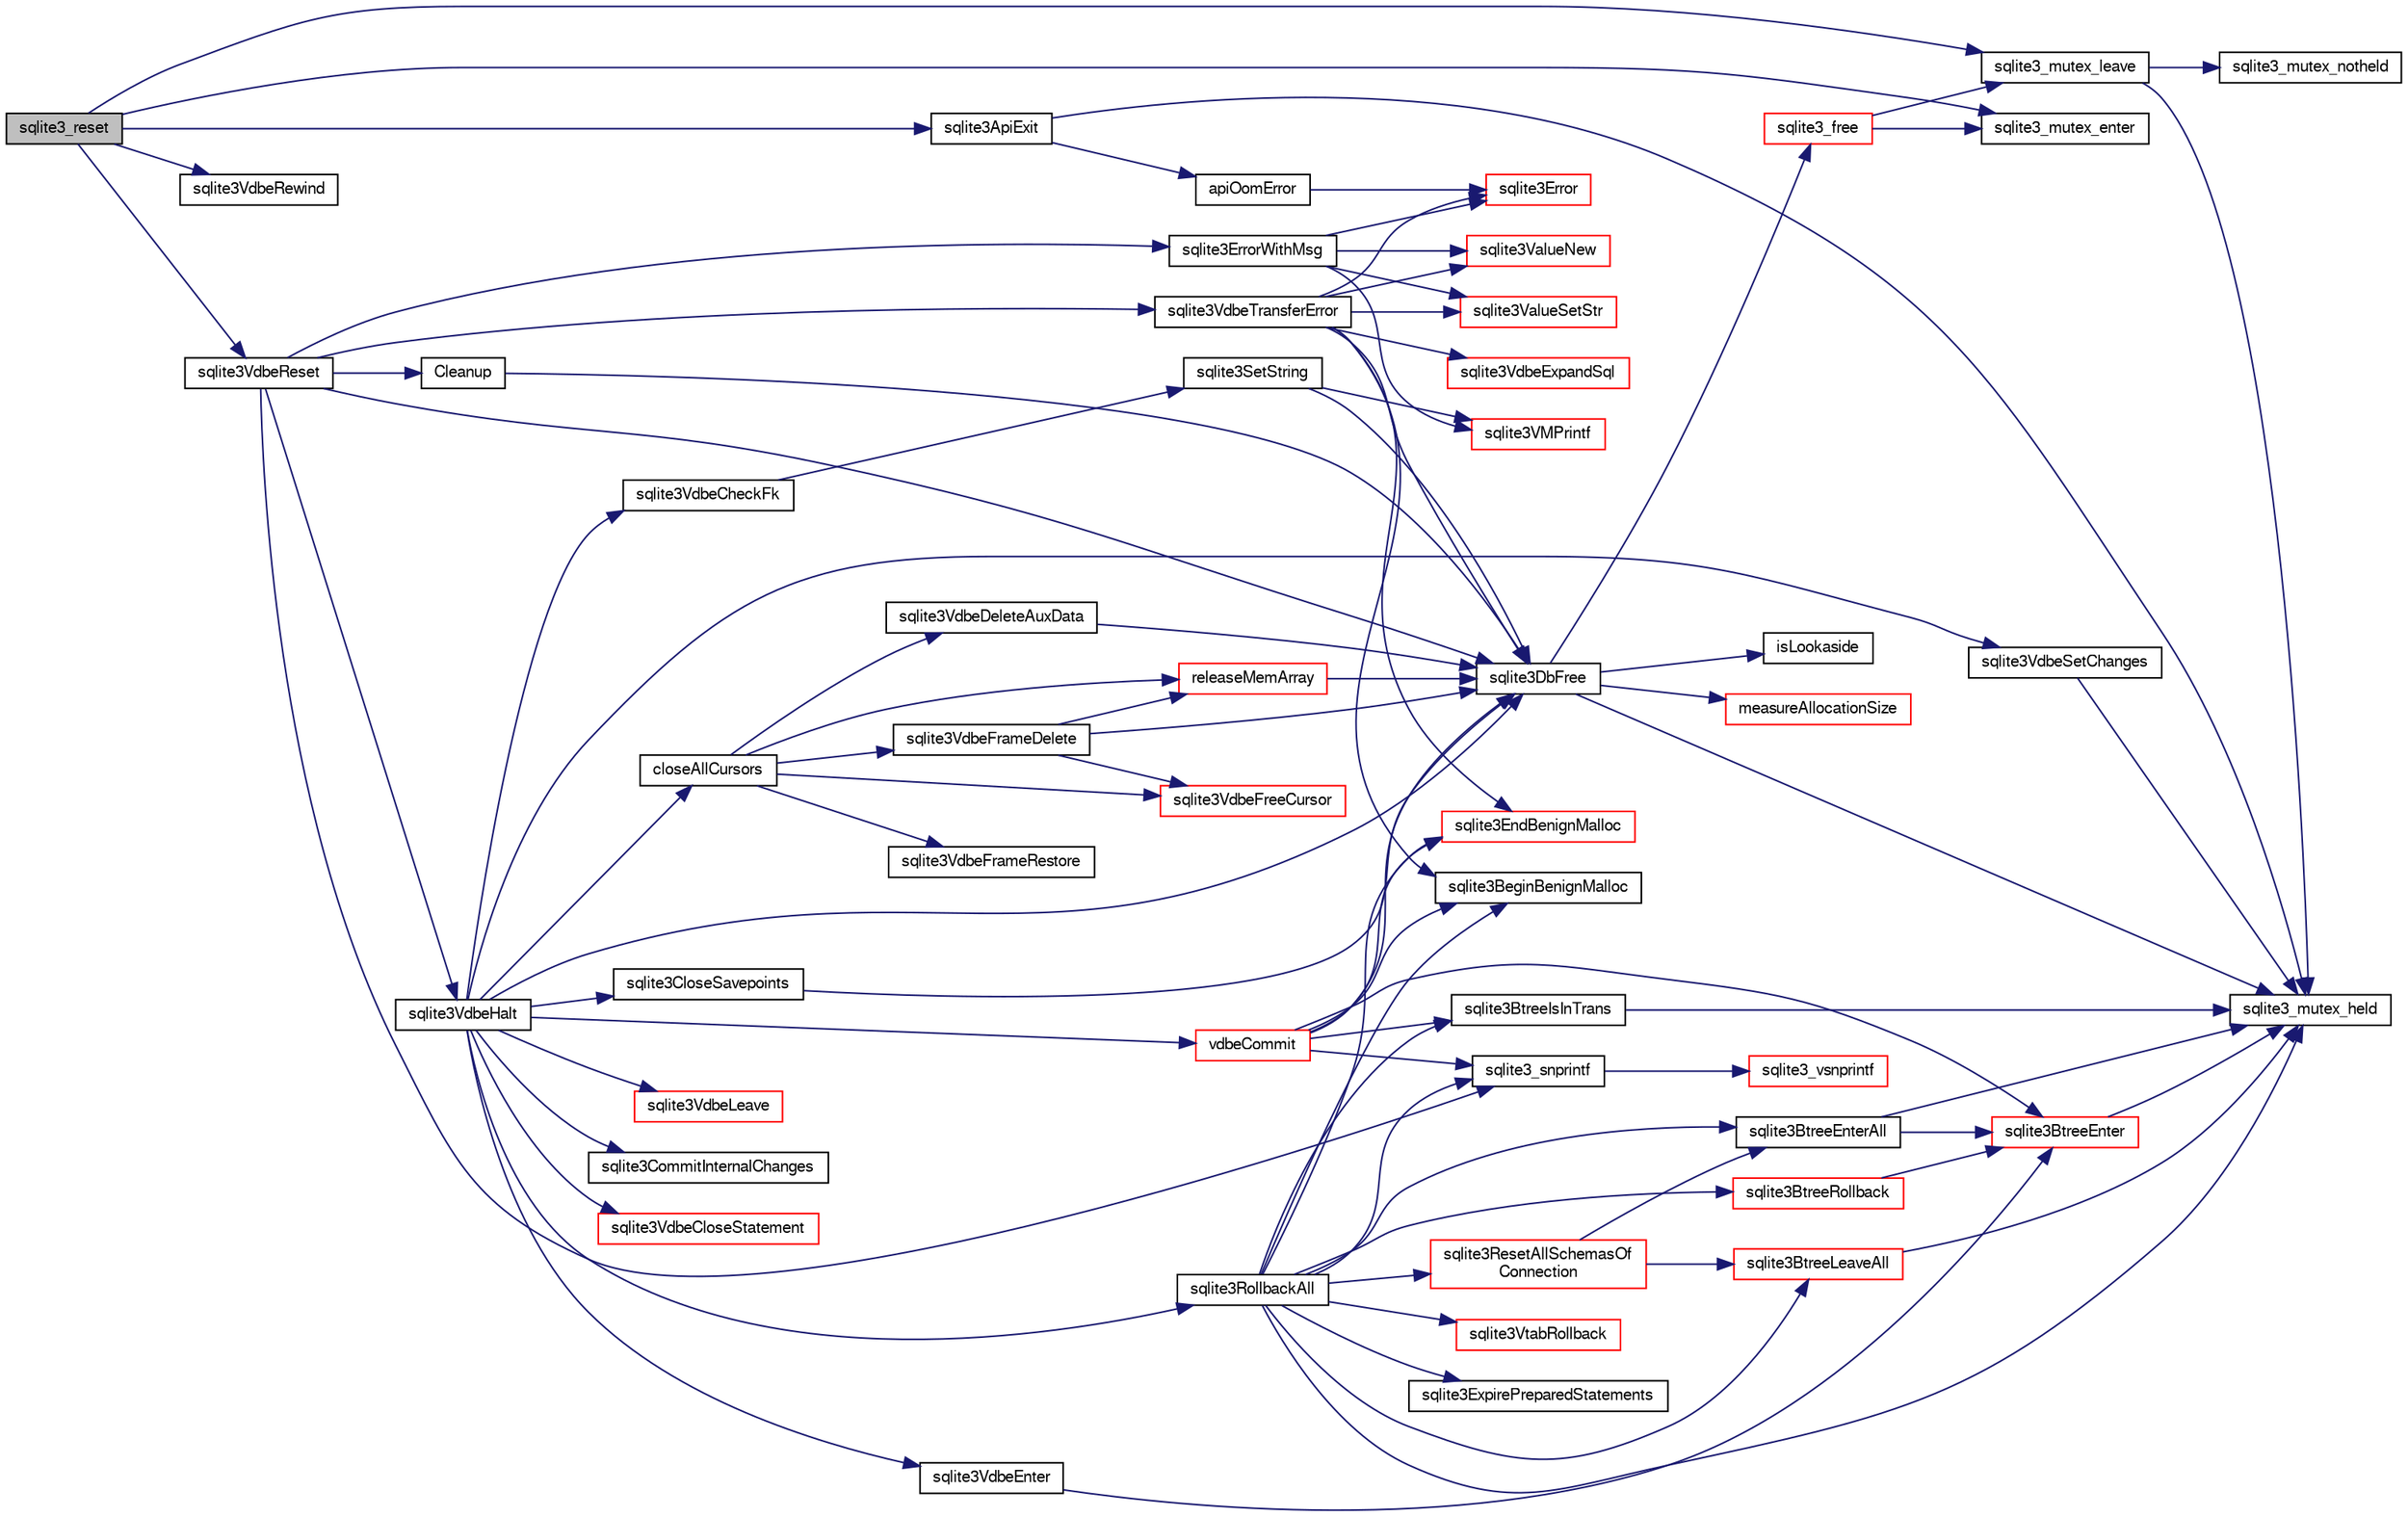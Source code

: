 digraph "sqlite3_reset"
{
  edge [fontname="FreeSans",fontsize="10",labelfontname="FreeSans",labelfontsize="10"];
  node [fontname="FreeSans",fontsize="10",shape=record];
  rankdir="LR";
  Node365480 [label="sqlite3_reset",height=0.2,width=0.4,color="black", fillcolor="grey75", style="filled", fontcolor="black"];
  Node365480 -> Node365481 [color="midnightblue",fontsize="10",style="solid",fontname="FreeSans"];
  Node365481 [label="sqlite3_mutex_enter",height=0.2,width=0.4,color="black", fillcolor="white", style="filled",URL="$sqlite3_8c.html#a1c12cde690bd89f104de5cbad12a6bf5"];
  Node365480 -> Node365482 [color="midnightblue",fontsize="10",style="solid",fontname="FreeSans"];
  Node365482 [label="sqlite3VdbeReset",height=0.2,width=0.4,color="black", fillcolor="white", style="filled",URL="$sqlite3_8c.html#a315a913742f7267f90d46d41446353b1"];
  Node365482 -> Node365483 [color="midnightblue",fontsize="10",style="solid",fontname="FreeSans"];
  Node365483 [label="sqlite3VdbeHalt",height=0.2,width=0.4,color="black", fillcolor="white", style="filled",URL="$sqlite3_8c.html#a8d1d99703d999190fbc35ecc981cb709"];
  Node365483 -> Node365484 [color="midnightblue",fontsize="10",style="solid",fontname="FreeSans"];
  Node365484 [label="closeAllCursors",height=0.2,width=0.4,color="black", fillcolor="white", style="filled",URL="$sqlite3_8c.html#af1ac189735864dd6989a8c5af4557547"];
  Node365484 -> Node365485 [color="midnightblue",fontsize="10",style="solid",fontname="FreeSans"];
  Node365485 [label="sqlite3VdbeFrameRestore",height=0.2,width=0.4,color="black", fillcolor="white", style="filled",URL="$sqlite3_8c.html#ad04b53536edf1bd8265ff3ebff3b1be5"];
  Node365484 -> Node365486 [color="midnightblue",fontsize="10",style="solid",fontname="FreeSans"];
  Node365486 [label="sqlite3VdbeFreeCursor",height=0.2,width=0.4,color="red", fillcolor="white", style="filled",URL="$sqlite3_8c.html#a0f9084083e1d0639708934630f33d6ef"];
  Node365484 -> Node365975 [color="midnightblue",fontsize="10",style="solid",fontname="FreeSans"];
  Node365975 [label="releaseMemArray",height=0.2,width=0.4,color="red", fillcolor="white", style="filled",URL="$sqlite3_8c.html#a321ef1ead88ab0c4c636971ae5cc9778"];
  Node365975 -> Node365510 [color="midnightblue",fontsize="10",style="solid",fontname="FreeSans"];
  Node365510 [label="sqlite3DbFree",height=0.2,width=0.4,color="black", fillcolor="white", style="filled",URL="$sqlite3_8c.html#ac70ab821a6607b4a1b909582dc37a069"];
  Node365510 -> Node365496 [color="midnightblue",fontsize="10",style="solid",fontname="FreeSans"];
  Node365496 [label="sqlite3_mutex_held",height=0.2,width=0.4,color="black", fillcolor="white", style="filled",URL="$sqlite3_8c.html#acf77da68932b6bc163c5e68547ecc3e7"];
  Node365510 -> Node365511 [color="midnightblue",fontsize="10",style="solid",fontname="FreeSans"];
  Node365511 [label="measureAllocationSize",height=0.2,width=0.4,color="red", fillcolor="white", style="filled",URL="$sqlite3_8c.html#a45731e644a22fdb756e2b6337224217a"];
  Node365510 -> Node365513 [color="midnightblue",fontsize="10",style="solid",fontname="FreeSans"];
  Node365513 [label="isLookaside",height=0.2,width=0.4,color="black", fillcolor="white", style="filled",URL="$sqlite3_8c.html#a770fa05ff9717b75e16f4d968a77b897"];
  Node365510 -> Node365492 [color="midnightblue",fontsize="10",style="solid",fontname="FreeSans"];
  Node365492 [label="sqlite3_free",height=0.2,width=0.4,color="red", fillcolor="white", style="filled",URL="$sqlite3_8c.html#a6552349e36a8a691af5487999ab09519"];
  Node365492 -> Node365481 [color="midnightblue",fontsize="10",style="solid",fontname="FreeSans"];
  Node365492 -> Node365495 [color="midnightblue",fontsize="10",style="solid",fontname="FreeSans"];
  Node365495 [label="sqlite3_mutex_leave",height=0.2,width=0.4,color="black", fillcolor="white", style="filled",URL="$sqlite3_8c.html#a5838d235601dbd3c1fa993555c6bcc93"];
  Node365495 -> Node365496 [color="midnightblue",fontsize="10",style="solid",fontname="FreeSans"];
  Node365495 -> Node365497 [color="midnightblue",fontsize="10",style="solid",fontname="FreeSans"];
  Node365497 [label="sqlite3_mutex_notheld",height=0.2,width=0.4,color="black", fillcolor="white", style="filled",URL="$sqlite3_8c.html#a83967c837c1c000d3b5adcfaa688f5dc"];
  Node365484 -> Node365976 [color="midnightblue",fontsize="10",style="solid",fontname="FreeSans"];
  Node365976 [label="sqlite3VdbeFrameDelete",height=0.2,width=0.4,color="black", fillcolor="white", style="filled",URL="$sqlite3_8c.html#adb3773fdfb1685857e28891f76365900"];
  Node365976 -> Node365486 [color="midnightblue",fontsize="10",style="solid",fontname="FreeSans"];
  Node365976 -> Node365975 [color="midnightblue",fontsize="10",style="solid",fontname="FreeSans"];
  Node365976 -> Node365510 [color="midnightblue",fontsize="10",style="solid",fontname="FreeSans"];
  Node365484 -> Node365977 [color="midnightblue",fontsize="10",style="solid",fontname="FreeSans"];
  Node365977 [label="sqlite3VdbeDeleteAuxData",height=0.2,width=0.4,color="black", fillcolor="white", style="filled",URL="$sqlite3_8c.html#ae1d81e055629bfc3fc26f22f51cd5941"];
  Node365977 -> Node365510 [color="midnightblue",fontsize="10",style="solid",fontname="FreeSans"];
  Node365483 -> Node365978 [color="midnightblue",fontsize="10",style="solid",fontname="FreeSans"];
  Node365978 [label="sqlite3VdbeEnter",height=0.2,width=0.4,color="black", fillcolor="white", style="filled",URL="$sqlite3_8c.html#a9e2be2ea94b096630913241be7a7c99f"];
  Node365978 -> Node365785 [color="midnightblue",fontsize="10",style="solid",fontname="FreeSans"];
  Node365785 [label="sqlite3BtreeEnter",height=0.2,width=0.4,color="red", fillcolor="white", style="filled",URL="$sqlite3_8c.html#afa05d700ca373993fe6b0525b867feff"];
  Node365785 -> Node365496 [color="midnightblue",fontsize="10",style="solid",fontname="FreeSans"];
  Node365483 -> Node365979 [color="midnightblue",fontsize="10",style="solid",fontname="FreeSans"];
  Node365979 [label="sqlite3RollbackAll",height=0.2,width=0.4,color="black", fillcolor="white", style="filled",URL="$sqlite3_8c.html#ad902dd388d73208539f557962e3fe6bb"];
  Node365979 -> Node365496 [color="midnightblue",fontsize="10",style="solid",fontname="FreeSans"];
  Node365979 -> Node365614 [color="midnightblue",fontsize="10",style="solid",fontname="FreeSans"];
  Node365614 [label="sqlite3BeginBenignMalloc",height=0.2,width=0.4,color="black", fillcolor="white", style="filled",URL="$sqlite3_8c.html#a3344c0e2b1b6df701a1cb326602fac14"];
  Node365979 -> Node365980 [color="midnightblue",fontsize="10",style="solid",fontname="FreeSans"];
  Node365980 [label="sqlite3BtreeEnterAll",height=0.2,width=0.4,color="black", fillcolor="white", style="filled",URL="$sqlite3_8c.html#a7e8c5e623a61d322d3622c3e6202d735"];
  Node365980 -> Node365496 [color="midnightblue",fontsize="10",style="solid",fontname="FreeSans"];
  Node365980 -> Node365785 [color="midnightblue",fontsize="10",style="solid",fontname="FreeSans"];
  Node365979 -> Node365981 [color="midnightblue",fontsize="10",style="solid",fontname="FreeSans"];
  Node365981 [label="sqlite3BtreeIsInTrans",height=0.2,width=0.4,color="black", fillcolor="white", style="filled",URL="$sqlite3_8c.html#af38624e008e0a0e872a21934b7c75a42"];
  Node365981 -> Node365496 [color="midnightblue",fontsize="10",style="solid",fontname="FreeSans"];
  Node365979 -> Node365922 [color="midnightblue",fontsize="10",style="solid",fontname="FreeSans"];
  Node365922 [label="sqlite3BtreeRollback",height=0.2,width=0.4,color="red", fillcolor="white", style="filled",URL="$sqlite3_8c.html#a317473acdafdd688385c8954f09de186"];
  Node365922 -> Node365785 [color="midnightblue",fontsize="10",style="solid",fontname="FreeSans"];
  Node365979 -> Node365982 [color="midnightblue",fontsize="10",style="solid",fontname="FreeSans"];
  Node365982 [label="sqlite3VtabRollback",height=0.2,width=0.4,color="red", fillcolor="white", style="filled",URL="$sqlite3_8c.html#a8584200fbaad7da0253df51fb453c5dc"];
  Node365979 -> Node365615 [color="midnightblue",fontsize="10",style="solid",fontname="FreeSans"];
  Node365615 [label="sqlite3EndBenignMalloc",height=0.2,width=0.4,color="red", fillcolor="white", style="filled",URL="$sqlite3_8c.html#a4582127cc64d483dc66c7acf9d8d8fbb"];
  Node365979 -> Node365985 [color="midnightblue",fontsize="10",style="solid",fontname="FreeSans"];
  Node365985 [label="sqlite3ExpirePreparedStatements",height=0.2,width=0.4,color="black", fillcolor="white", style="filled",URL="$sqlite3_8c.html#af8baf566e769881b3d0bbdb0d2b4cdfe"];
  Node365979 -> Node365986 [color="midnightblue",fontsize="10",style="solid",fontname="FreeSans"];
  Node365986 [label="sqlite3ResetAllSchemasOf\lConnection",height=0.2,width=0.4,color="red", fillcolor="white", style="filled",URL="$sqlite3_8c.html#a2fc0d7e9d7e688a2a81ea4775dd12e33"];
  Node365986 -> Node365980 [color="midnightblue",fontsize="10",style="solid",fontname="FreeSans"];
  Node365986 -> Node366133 [color="midnightblue",fontsize="10",style="solid",fontname="FreeSans"];
  Node366133 [label="sqlite3BtreeLeaveAll",height=0.2,width=0.4,color="red", fillcolor="white", style="filled",URL="$sqlite3_8c.html#a282e5f429eee8e0aebc7d18068ebccd2"];
  Node366133 -> Node365496 [color="midnightblue",fontsize="10",style="solid",fontname="FreeSans"];
  Node365979 -> Node366133 [color="midnightblue",fontsize="10",style="solid",fontname="FreeSans"];
  Node365979 -> Node365588 [color="midnightblue",fontsize="10",style="solid",fontname="FreeSans"];
  Node365588 [label="sqlite3_snprintf",height=0.2,width=0.4,color="black", fillcolor="white", style="filled",URL="$sqlite3_8c.html#aa2695a752e971577f5784122f2013c40"];
  Node365588 -> Node365589 [color="midnightblue",fontsize="10",style="solid",fontname="FreeSans"];
  Node365589 [label="sqlite3_vsnprintf",height=0.2,width=0.4,color="red", fillcolor="white", style="filled",URL="$sqlite3_8c.html#a0862c03aea71d62847e452aa655add42"];
  Node365483 -> Node366129 [color="midnightblue",fontsize="10",style="solid",fontname="FreeSans"];
  Node366129 [label="sqlite3CloseSavepoints",height=0.2,width=0.4,color="black", fillcolor="white", style="filled",URL="$sqlite3_8c.html#ab5403c6b2dae2f11e74116b8535cf82b"];
  Node366129 -> Node365510 [color="midnightblue",fontsize="10",style="solid",fontname="FreeSans"];
  Node365483 -> Node366145 [color="midnightblue",fontsize="10",style="solid",fontname="FreeSans"];
  Node366145 [label="sqlite3VdbeCheckFk",height=0.2,width=0.4,color="black", fillcolor="white", style="filled",URL="$sqlite3_8c.html#a7734bae391da8cc517e518fb1eddcac7"];
  Node366145 -> Node366031 [color="midnightblue",fontsize="10",style="solid",fontname="FreeSans"];
  Node366031 [label="sqlite3SetString",height=0.2,width=0.4,color="black", fillcolor="white", style="filled",URL="$sqlite3_8c.html#aad368822484a1ceae010a829e27454ae"];
  Node366031 -> Node365770 [color="midnightblue",fontsize="10",style="solid",fontname="FreeSans"];
  Node365770 [label="sqlite3VMPrintf",height=0.2,width=0.4,color="red", fillcolor="white", style="filled",URL="$sqlite3_8c.html#a05535d0982ef06fbc2ee8195ebbae689"];
  Node366031 -> Node365510 [color="midnightblue",fontsize="10",style="solid",fontname="FreeSans"];
  Node365483 -> Node366404 [color="midnightblue",fontsize="10",style="solid",fontname="FreeSans"];
  Node366404 [label="sqlite3VdbeLeave",height=0.2,width=0.4,color="red", fillcolor="white", style="filled",URL="$sqlite3_8c.html#acb859cd67daac2af35cabdb7b5b706f5"];
  Node365483 -> Node366422 [color="midnightblue",fontsize="10",style="solid",fontname="FreeSans"];
  Node366422 [label="vdbeCommit",height=0.2,width=0.4,color="red", fillcolor="white", style="filled",URL="$sqlite3_8c.html#a5d7f1e0625451b987728f600cfe1b92d"];
  Node366422 -> Node365981 [color="midnightblue",fontsize="10",style="solid",fontname="FreeSans"];
  Node366422 -> Node365785 [color="midnightblue",fontsize="10",style="solid",fontname="FreeSans"];
  Node366422 -> Node365588 [color="midnightblue",fontsize="10",style="solid",fontname="FreeSans"];
  Node366422 -> Node365510 [color="midnightblue",fontsize="10",style="solid",fontname="FreeSans"];
  Node366422 -> Node365614 [color="midnightblue",fontsize="10",style="solid",fontname="FreeSans"];
  Node366422 -> Node365615 [color="midnightblue",fontsize="10",style="solid",fontname="FreeSans"];
  Node365483 -> Node366431 [color="midnightblue",fontsize="10",style="solid",fontname="FreeSans"];
  Node366431 [label="sqlite3CommitInternalChanges",height=0.2,width=0.4,color="black", fillcolor="white", style="filled",URL="$sqlite3_8c.html#a1c26fb995a23591a1f6592d008e3e237"];
  Node365483 -> Node366146 [color="midnightblue",fontsize="10",style="solid",fontname="FreeSans"];
  Node366146 [label="sqlite3VdbeCloseStatement",height=0.2,width=0.4,color="red", fillcolor="white", style="filled",URL="$sqlite3_8c.html#a4c26892e24ee00a0b5ba3bdeaf2d36fa"];
  Node365483 -> Node365510 [color="midnightblue",fontsize="10",style="solid",fontname="FreeSans"];
  Node365483 -> Node366142 [color="midnightblue",fontsize="10",style="solid",fontname="FreeSans"];
  Node366142 [label="sqlite3VdbeSetChanges",height=0.2,width=0.4,color="black", fillcolor="white", style="filled",URL="$sqlite3_8c.html#aed080bc0208a1ea602e625d9381f25c0"];
  Node366142 -> Node365496 [color="midnightblue",fontsize="10",style="solid",fontname="FreeSans"];
  Node365482 -> Node366408 [color="midnightblue",fontsize="10",style="solid",fontname="FreeSans"];
  Node366408 [label="sqlite3VdbeTransferError",height=0.2,width=0.4,color="black", fillcolor="white", style="filled",URL="$sqlite3_8c.html#aaf4a567b51602bb6d7bb150e6c72de69"];
  Node366408 -> Node365614 [color="midnightblue",fontsize="10",style="solid",fontname="FreeSans"];
  Node366408 -> Node366019 [color="midnightblue",fontsize="10",style="solid",fontname="FreeSans"];
  Node366019 [label="sqlite3ValueNew",height=0.2,width=0.4,color="red", fillcolor="white", style="filled",URL="$sqlite3_8c.html#ad40a378778daff2d574bec905e35828b"];
  Node366408 -> Node366020 [color="midnightblue",fontsize="10",style="solid",fontname="FreeSans"];
  Node366020 [label="sqlite3ValueSetStr",height=0.2,width=0.4,color="red", fillcolor="white", style="filled",URL="$sqlite3_8c.html#a1fd40749f47941ee97ff6d798e2bc67e"];
  Node366408 -> Node365615 [color="midnightblue",fontsize="10",style="solid",fontname="FreeSans"];
  Node366408 -> Node365723 [color="midnightblue",fontsize="10",style="solid",fontname="FreeSans"];
  Node365723 [label="sqlite3Error",height=0.2,width=0.4,color="red", fillcolor="white", style="filled",URL="$sqlite3_8c.html#a4ba5e8be78db50d5538dcaa45bcf74d3"];
  Node366408 -> Node366399 [color="midnightblue",fontsize="10",style="solid",fontname="FreeSans"];
  Node366399 [label="sqlite3VdbeExpandSql",height=0.2,width=0.4,color="red", fillcolor="white", style="filled",URL="$sqlite3_8c.html#a5a497837d5d69b92e7bca23673589c69"];
  Node366408 -> Node365510 [color="midnightblue",fontsize="10",style="solid",fontname="FreeSans"];
  Node365482 -> Node365510 [color="midnightblue",fontsize="10",style="solid",fontname="FreeSans"];
  Node365482 -> Node366018 [color="midnightblue",fontsize="10",style="solid",fontname="FreeSans"];
  Node366018 [label="sqlite3ErrorWithMsg",height=0.2,width=0.4,color="black", fillcolor="white", style="filled",URL="$sqlite3_8c.html#a11feb4cd8e77d59df266587cfe1b2641"];
  Node366018 -> Node365723 [color="midnightblue",fontsize="10",style="solid",fontname="FreeSans"];
  Node366018 -> Node366019 [color="midnightblue",fontsize="10",style="solid",fontname="FreeSans"];
  Node366018 -> Node365770 [color="midnightblue",fontsize="10",style="solid",fontname="FreeSans"];
  Node366018 -> Node366020 [color="midnightblue",fontsize="10",style="solid",fontname="FreeSans"];
  Node365482 -> Node366432 [color="midnightblue",fontsize="10",style="solid",fontname="FreeSans"];
  Node366432 [label="Cleanup",height=0.2,width=0.4,color="black", fillcolor="white", style="filled",URL="$sqlite3_8c.html#ae3e0dbf7ac3255e91d16cd24fd2c2b1d"];
  Node366432 -> Node365510 [color="midnightblue",fontsize="10",style="solid",fontname="FreeSans"];
  Node365482 -> Node365588 [color="midnightblue",fontsize="10",style="solid",fontname="FreeSans"];
  Node365480 -> Node366433 [color="midnightblue",fontsize="10",style="solid",fontname="FreeSans"];
  Node366433 [label="sqlite3VdbeRewind",height=0.2,width=0.4,color="black", fillcolor="white", style="filled",URL="$sqlite3_8c.html#ac2109d6ef272c796bd8881a430bc1052"];
  Node365480 -> Node365721 [color="midnightblue",fontsize="10",style="solid",fontname="FreeSans"];
  Node365721 [label="sqlite3ApiExit",height=0.2,width=0.4,color="black", fillcolor="white", style="filled",URL="$sqlite3_8c.html#ae5a967ec6172298db98b6090bbd1dd9b"];
  Node365721 -> Node365496 [color="midnightblue",fontsize="10",style="solid",fontname="FreeSans"];
  Node365721 -> Node365722 [color="midnightblue",fontsize="10",style="solid",fontname="FreeSans"];
  Node365722 [label="apiOomError",height=0.2,width=0.4,color="black", fillcolor="white", style="filled",URL="$sqlite3_8c.html#a55c294da0c468873c7f7ea59378b8b9c"];
  Node365722 -> Node365723 [color="midnightblue",fontsize="10",style="solid",fontname="FreeSans"];
  Node365480 -> Node365495 [color="midnightblue",fontsize="10",style="solid",fontname="FreeSans"];
}
